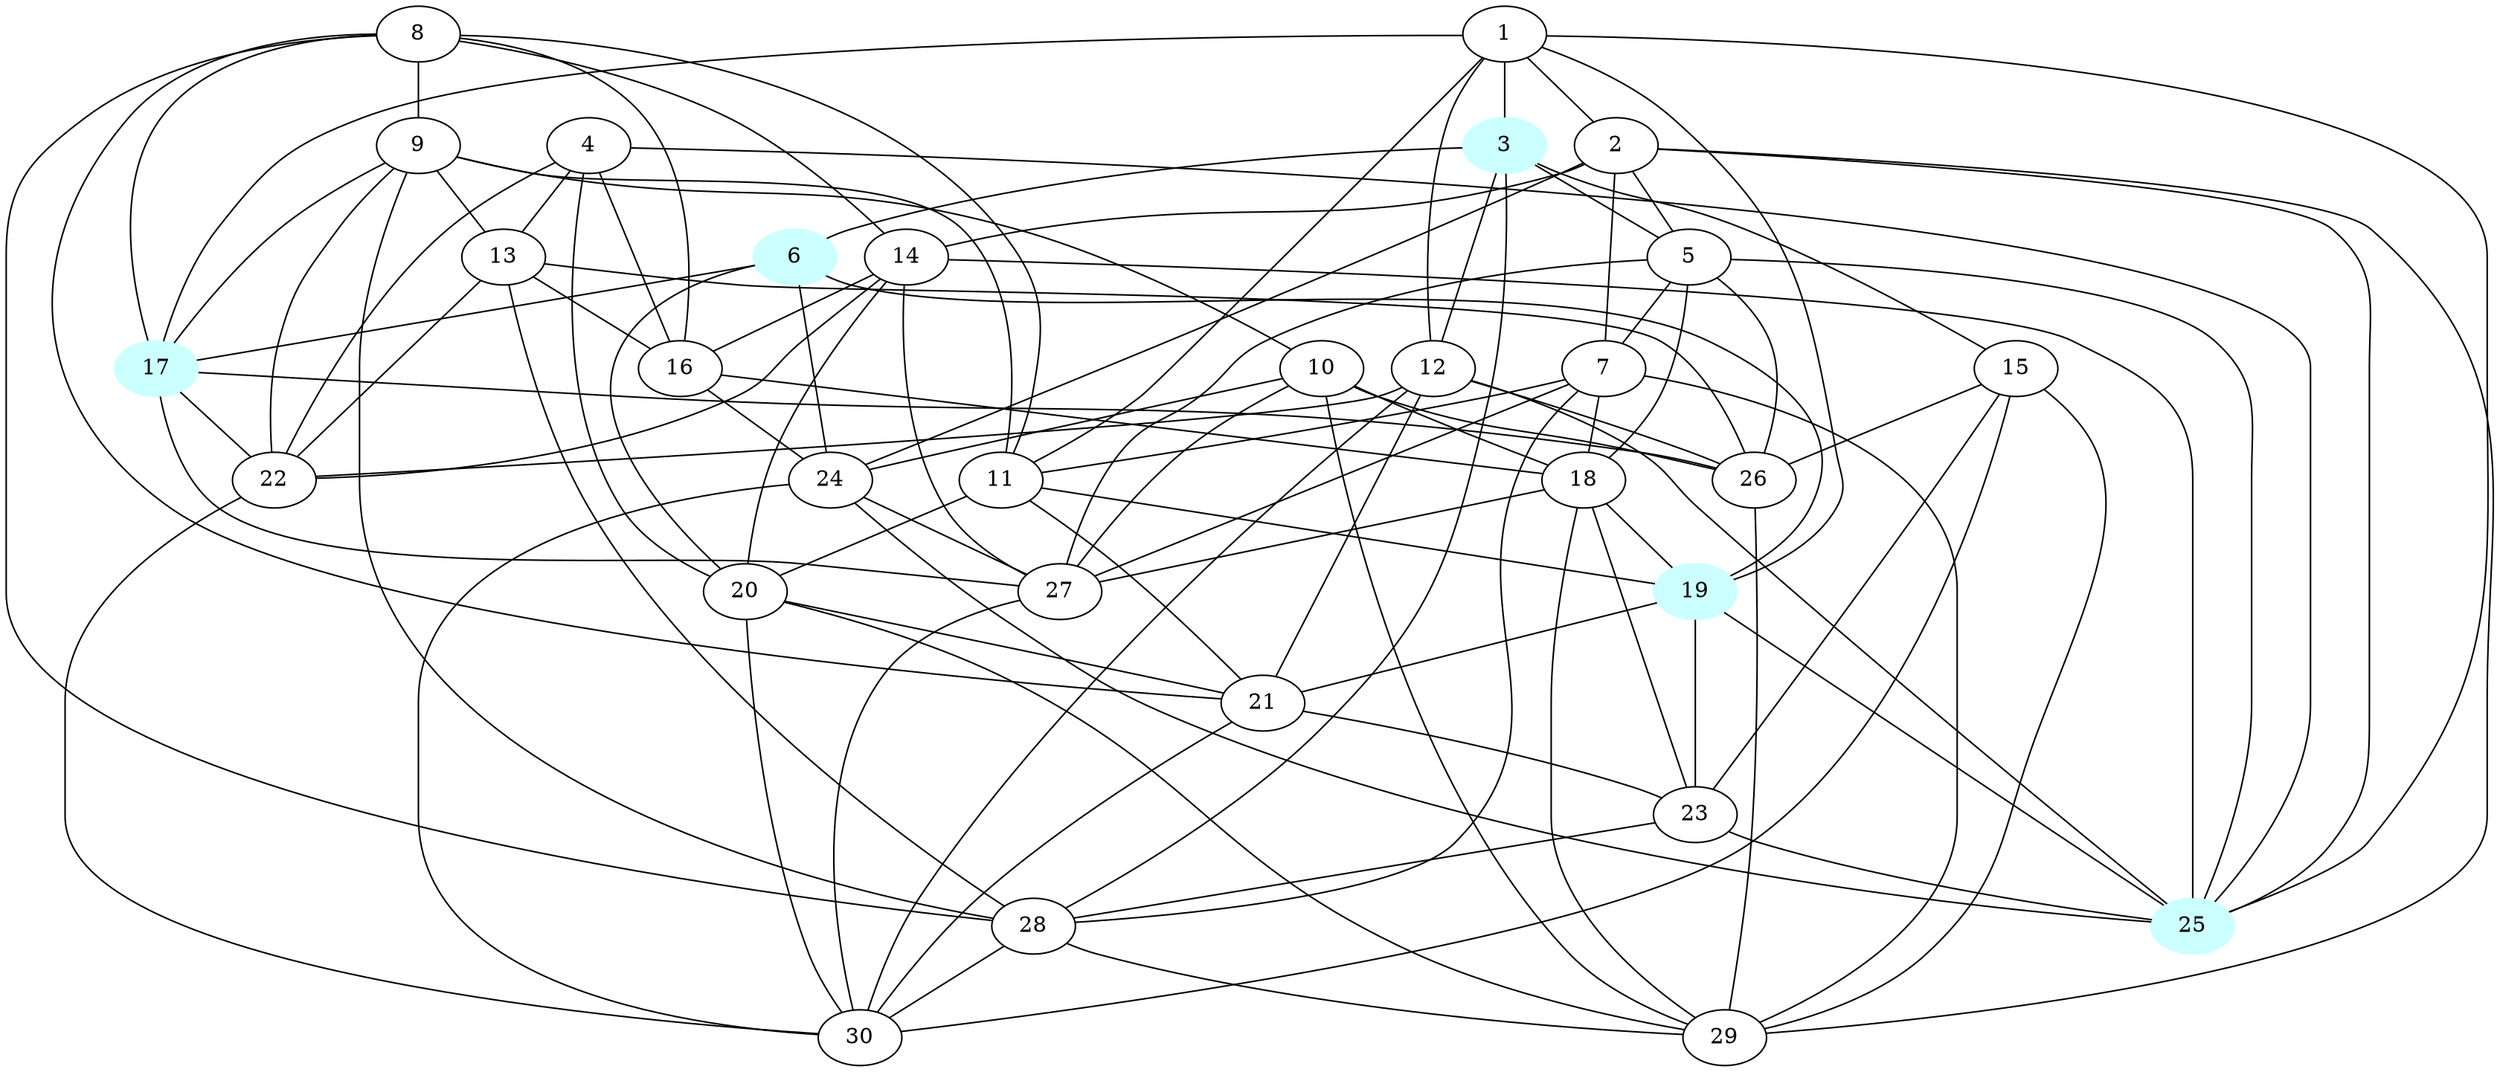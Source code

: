 graph G {
    3 [style=filled, color="#CCFFFF"];
    6 [style=filled, color="#CCFFFF"];
    17 [style=filled, color="#CCFFFF"];
    19 [style=filled, color="#CCFFFF"];
    25 [style=filled, color="#CCFFFF"];
    1 -- 2 [len= 2]
    1 -- 3 [len= 2]
    1 -- 11 [len= 2]
    1 -- 12 [len= 2]
    1 -- 17 [len= 2]
    1 -- 19 [len= 2]
    1 -- 25 [len= 2]
    2 -- 5 [len= 2]
    2 -- 7 [len= 2]
    2 -- 14 [len= 2]
    2 -- 24 [len= 2]
    2 -- 25 [len= 2]
    2 -- 29 [len= 2]
    3 -- 5 [len= 2]
    3 -- 6 [len= 2]
    3 -- 12 [len= 2]
    3 -- 15 [len= 2]
    3 -- 28 [len= 2]
    4 -- 13 [len= 2]
    4 -- 16 [len= 2]
    4 -- 20 [len= 2]
    4 -- 22 [len= 2]
    4 -- 25 [len= 2]
    5 -- 7 [len= 2]
    5 -- 18 [len= 2]
    5 -- 25 [len= 2]
    5 -- 26 [len= 2]
    5 -- 27 [len= 2]
    6 -- 17 [len= 2]
    6 -- 19 [len= 2]
    6 -- 20 [len= 2]
    6 -- 24 [len= 2]
    7 -- 11 [len= 2]
    7 -- 18 [len= 2]
    7 -- 27 [len= 2]
    7 -- 28 [len= 2]
    7 -- 29 [len= 2]
    8 -- 9 [len= 2]
    8 -- 11 [len= 2]
    8 -- 14 [len= 2]
    8 -- 16 [len= 2]
    8 -- 17 [len= 2]
    8 -- 21 [len= 2]
    8 -- 28 [len= 2]
    9 -- 10 [len= 2]
    9 -- 11 [len= 2]
    9 -- 13 [len= 2]
    9 -- 17 [len= 2]
    9 -- 22 [len= 2]
    9 -- 28 [len= 2]
    10 -- 18 [len= 2]
    10 -- 24 [len= 2]
    10 -- 26 [len= 2]
    10 -- 27 [len= 2]
    10 -- 29 [len= 2]
    11 -- 19 [len= 2]
    11 -- 20 [len= 2]
    11 -- 21 [len= 2]
    12 -- 21 [len= 2]
    12 -- 22 [len= 2]
    12 -- 25 [len= 2]
    12 -- 26 [len= 2]
    12 -- 30 [len= 2]
    13 -- 16 [len= 2]
    13 -- 22 [len= 2]
    13 -- 26 [len= 2]
    13 -- 28 [len= 2]
    14 -- 16 [len= 2]
    14 -- 20 [len= 2]
    14 -- 22 [len= 2]
    14 -- 25 [len= 2]
    14 -- 27 [len= 2]
    15 -- 23 [len= 2]
    15 -- 26 [len= 2]
    15 -- 29 [len= 2]
    15 -- 30 [len= 2]
    16 -- 18 [len= 2]
    16 -- 24 [len= 2]
    17 -- 22 [len= 2]
    17 -- 26 [len= 2]
    17 -- 27 [len= 2]
    18 -- 19 [len= 2]
    18 -- 23 [len= 2]
    18 -- 27 [len= 2]
    18 -- 29 [len= 2]
    19 -- 21 [len= 2]
    19 -- 23 [len= 2]
    19 -- 25 [len= 2]
    20 -- 21 [len= 2]
    20 -- 29 [len= 2]
    20 -- 30 [len= 2]
    21 -- 23 [len= 2]
    21 -- 30 [len= 2]
    22 -- 30 [len= 2]
    23 -- 25 [len= 2]
    23 -- 28 [len= 2]
    24 -- 25 [len= 2]
    24 -- 27 [len= 2]
    24 -- 30 [len= 2]
    26 -- 29 [len= 2]
    27 -- 30 [len= 2]
    28 -- 29 [len= 2]
    28 -- 30 [len= 2]
}
